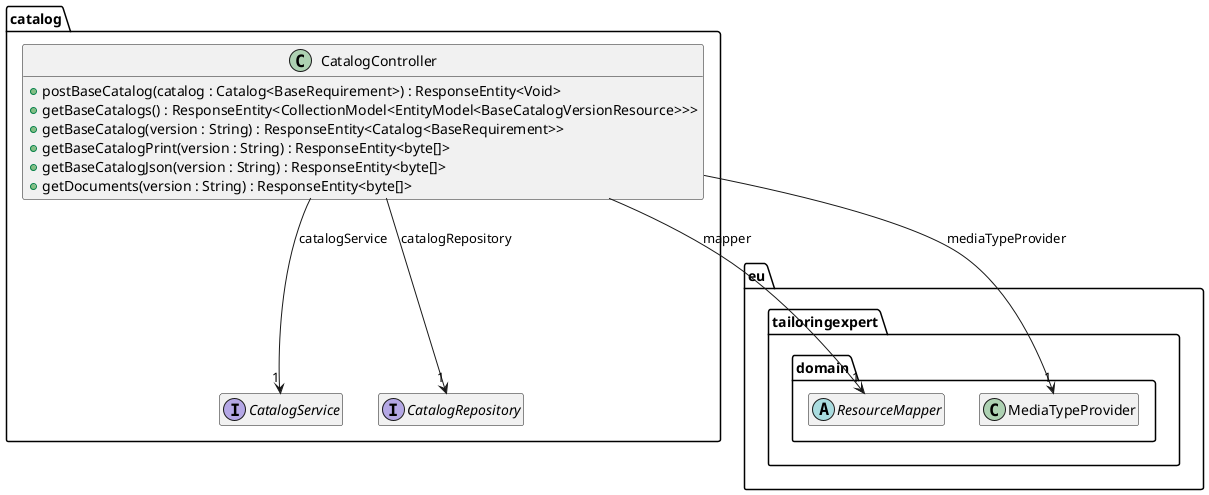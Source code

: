 @startuml
hide empty members

package eu.tailoringexpert {
    package domain {
        abstract class ResourceMapper
        class MediaTypeProvider
    }
}

package catalog {

    interface CatalogService {
    }

    interface CatalogRepository {
    }

    class CatalogController {
        +postBaseCatalog(catalog : Catalog<BaseRequirement>) : ResponseEntity<Void>
        +getBaseCatalogs() : ResponseEntity<CollectionModel<EntityModel<BaseCatalogVersionResource>>>
        +getBaseCatalog(version : String) : ResponseEntity<Catalog<BaseRequirement>>
        +getBaseCatalogPrint(version : String) : ResponseEntity<byte[]>
        +getBaseCatalogJson(version : String) : ResponseEntity<byte[]>
        +getDocuments(version : String) : ResponseEntity<byte[]>
    }


    CatalogController --> "1" ResourceMapper : mapper
    CatalogController --> "1" CatalogService : catalogService
    CatalogController --> "1" CatalogRepository : catalogRepository
    CatalogController --> "1" MediaTypeProvider : mediaTypeProvider
}
@enduml
